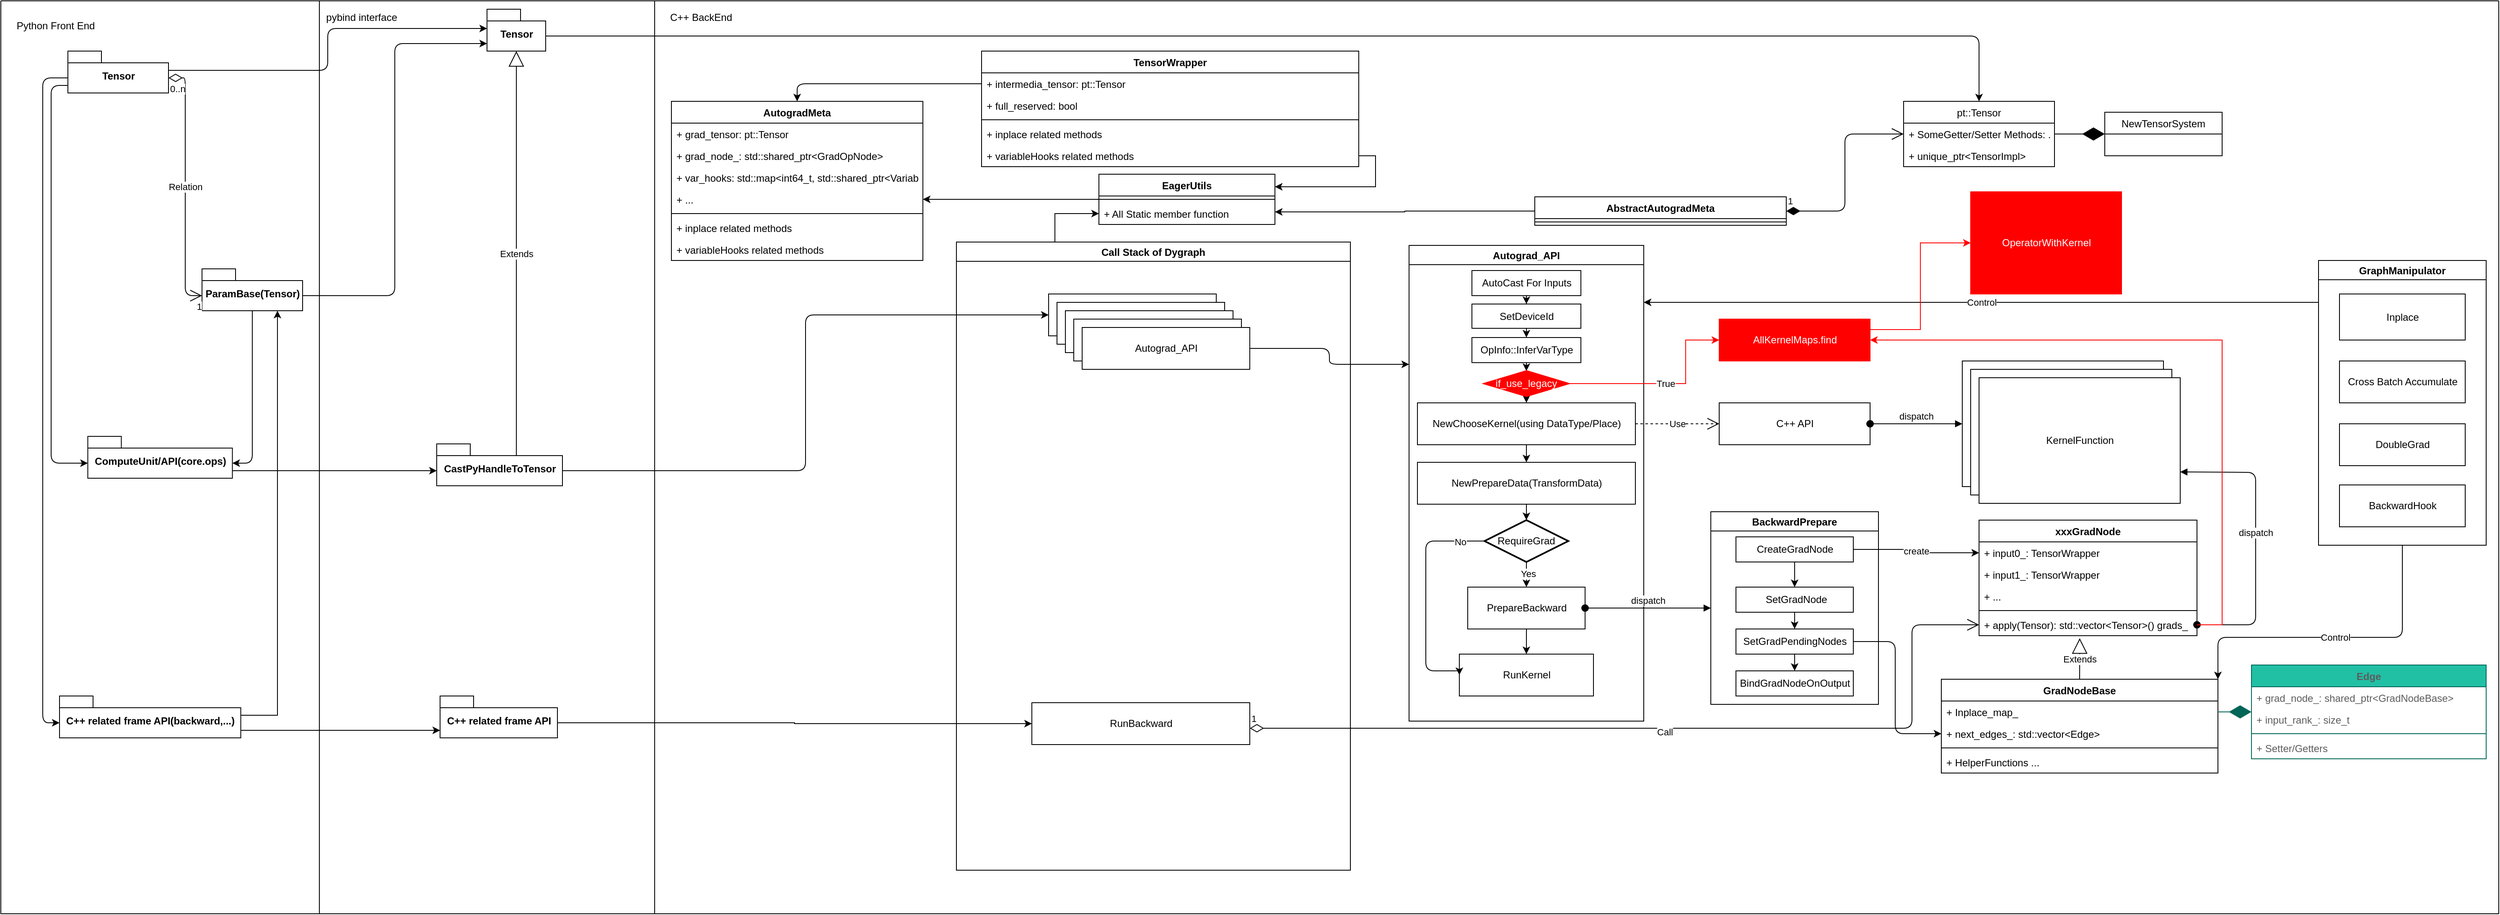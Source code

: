 <mxfile version="15.9.6" type="github">
  <diagram id="8I2YrcaKIrtsDcu3kpUh" name="Page-1">
    <mxGraphModel dx="2066" dy="769" grid="1" gridSize="10" guides="1" tooltips="1" connect="1" arrows="1" fold="1" page="1" pageScale="1" pageWidth="850" pageHeight="1100" math="0" shadow="0">
      <root>
        <mxCell id="0" />
        <mxCell id="1" parent="0" />
        <mxCell id="HaJJC9MkkrDI2fJqkNPy-1" value="" style="swimlane;startSize=0;" parent="1" vertex="1">
          <mxGeometry x="70" y="70" width="380" height="1090" as="geometry">
            <mxRectangle x="60" y="70" width="50" height="40" as="alternateBounds" />
          </mxGeometry>
        </mxCell>
        <mxCell id="HaJJC9MkkrDI2fJqkNPy-2" value="Python Front End" style="text;html=1;align=center;verticalAlign=middle;resizable=0;points=[];autosize=1;strokeColor=none;" parent="HaJJC9MkkrDI2fJqkNPy-1" vertex="1">
          <mxGeometry x="10" y="20" width="110" height="20" as="geometry" />
        </mxCell>
        <mxCell id="HaJJC9MkkrDI2fJqkNPy-3" style="edgeStyle=orthogonalEdgeStyle;orthogonalLoop=1;jettySize=auto;html=1;entryX=0;entryY=0;entryDx=0;entryDy=32;entryPerimeter=0;exitX=0;exitY=0;exitDx=0;exitDy=41;exitPerimeter=0;" parent="HaJJC9MkkrDI2fJqkNPy-1" source="HaJJC9MkkrDI2fJqkNPy-5" target="HaJJC9MkkrDI2fJqkNPy-12" edge="1">
          <mxGeometry relative="1" as="geometry" />
        </mxCell>
        <mxCell id="HaJJC9MkkrDI2fJqkNPy-4" style="edgeStyle=orthogonalEdgeStyle;orthogonalLoop=1;jettySize=auto;html=1;exitX=0;exitY=0;exitDx=0;exitDy=32;exitPerimeter=0;entryX=0;entryY=0;entryDx=0;entryDy=32;entryPerimeter=0;" parent="HaJJC9MkkrDI2fJqkNPy-1" source="HaJJC9MkkrDI2fJqkNPy-5" target="HaJJC9MkkrDI2fJqkNPy-13" edge="1">
          <mxGeometry relative="1" as="geometry">
            <Array as="points">
              <mxPoint x="50" y="92" />
              <mxPoint x="50" y="862" />
            </Array>
          </mxGeometry>
        </mxCell>
        <mxCell id="HaJJC9MkkrDI2fJqkNPy-5" value="Tensor" style="shape=folder;fontStyle=1;spacingTop=10;tabWidth=40;tabHeight=14;tabPosition=left;html=1;" parent="HaJJC9MkkrDI2fJqkNPy-1" vertex="1">
          <mxGeometry x="80" y="60" width="120" height="50" as="geometry" />
        </mxCell>
        <mxCell id="HaJJC9MkkrDI2fJqkNPy-6" style="edgeStyle=orthogonalEdgeStyle;orthogonalLoop=1;jettySize=auto;html=1;exitX=0.5;exitY=1;exitDx=0;exitDy=0;exitPerimeter=0;entryX=0;entryY=0;entryDx=172.5;entryDy=32;entryPerimeter=0;" parent="HaJJC9MkkrDI2fJqkNPy-1" source="HaJJC9MkkrDI2fJqkNPy-8" target="HaJJC9MkkrDI2fJqkNPy-12" edge="1">
          <mxGeometry relative="1" as="geometry" />
        </mxCell>
        <mxCell id="HaJJC9MkkrDI2fJqkNPy-8" value="ParamBase(Tensor)" style="shape=folder;fontStyle=1;spacingTop=10;tabWidth=40;tabHeight=14;tabPosition=left;html=1;" parent="HaJJC9MkkrDI2fJqkNPy-1" vertex="1">
          <mxGeometry x="240" y="320" width="120" height="50" as="geometry" />
        </mxCell>
        <mxCell id="HaJJC9MkkrDI2fJqkNPy-9" value="Relation" style="endArrow=open;html=1;endSize=12;startArrow=diamondThin;startSize=14;startFill=0;edgeStyle=orthogonalEdgeStyle;exitX=0;exitY=0;exitDx=120;exitDy=32;exitPerimeter=0;entryX=0;entryY=0;entryDx=0;entryDy=32;entryPerimeter=0;" parent="HaJJC9MkkrDI2fJqkNPy-1" source="HaJJC9MkkrDI2fJqkNPy-5" target="HaJJC9MkkrDI2fJqkNPy-8" edge="1">
          <mxGeometry relative="1" as="geometry">
            <mxPoint x="110" y="250" as="sourcePoint" />
            <mxPoint x="270" y="250" as="targetPoint" />
          </mxGeometry>
        </mxCell>
        <mxCell id="HaJJC9MkkrDI2fJqkNPy-10" value="0..n" style="edgeLabel;resizable=0;html=1;align=left;verticalAlign=top;" parent="HaJJC9MkkrDI2fJqkNPy-9" connectable="0" vertex="1">
          <mxGeometry x="-1" relative="1" as="geometry" />
        </mxCell>
        <mxCell id="HaJJC9MkkrDI2fJqkNPy-11" value="1" style="edgeLabel;resizable=0;html=1;align=right;verticalAlign=top;" parent="HaJJC9MkkrDI2fJqkNPy-9" connectable="0" vertex="1">
          <mxGeometry x="1" relative="1" as="geometry" />
        </mxCell>
        <mxCell id="HaJJC9MkkrDI2fJqkNPy-12" value="ComputeUnit/API(core.ops)" style="shape=folder;fontStyle=1;spacingTop=10;tabWidth=40;tabHeight=14;tabPosition=left;html=1;" parent="HaJJC9MkkrDI2fJqkNPy-1" vertex="1">
          <mxGeometry x="103.75" y="520" width="172.5" height="50" as="geometry" />
        </mxCell>
        <mxCell id="abXTQiPJBk6ZYe3ixpcw-18" style="edgeStyle=orthogonalEdgeStyle;rounded=0;orthogonalLoop=1;jettySize=auto;html=1;exitX=0;exitY=0;exitDx=216.25;exitDy=23;exitPerimeter=0;entryX=0.75;entryY=1;entryDx=0;entryDy=0;entryPerimeter=0;" parent="HaJJC9MkkrDI2fJqkNPy-1" source="HaJJC9MkkrDI2fJqkNPy-13" target="HaJJC9MkkrDI2fJqkNPy-8" edge="1">
          <mxGeometry relative="1" as="geometry" />
        </mxCell>
        <mxCell id="HaJJC9MkkrDI2fJqkNPy-13" value="C++ related frame API(backward,...)" style="shape=folder;fontStyle=1;spacingTop=10;tabWidth=40;tabHeight=14;tabPosition=left;html=1;" parent="HaJJC9MkkrDI2fJqkNPy-1" vertex="1">
          <mxGeometry x="70" y="830" width="216.25" height="50" as="geometry" />
        </mxCell>
        <mxCell id="HaJJC9MkkrDI2fJqkNPy-14" value="" style="swimlane;startSize=0;" parent="1" vertex="1">
          <mxGeometry x="450" y="70" width="400" height="1090" as="geometry" />
        </mxCell>
        <mxCell id="HaJJC9MkkrDI2fJqkNPy-15" value="pybind interface" style="text;html=1;align=center;verticalAlign=middle;resizable=0;points=[];autosize=1;strokeColor=none;" parent="HaJJC9MkkrDI2fJqkNPy-14" vertex="1">
          <mxGeometry y="10" width="100" height="20" as="geometry" />
        </mxCell>
        <mxCell id="HaJJC9MkkrDI2fJqkNPy-16" value="Tensor" style="shape=folder;fontStyle=1;spacingTop=10;tabWidth=40;tabHeight=14;tabPosition=left;html=1;" parent="HaJJC9MkkrDI2fJqkNPy-14" vertex="1">
          <mxGeometry x="200" y="10" width="70" height="50" as="geometry" />
        </mxCell>
        <mxCell id="HaJJC9MkkrDI2fJqkNPy-18" value="CastPyHandleToTensor" style="shape=folder;fontStyle=1;spacingTop=10;tabWidth=40;tabHeight=14;tabPosition=left;html=1;" parent="HaJJC9MkkrDI2fJqkNPy-14" vertex="1">
          <mxGeometry x="140" y="529" width="150" height="50" as="geometry" />
        </mxCell>
        <mxCell id="HaJJC9MkkrDI2fJqkNPy-21" value="C++ related frame API" style="shape=folder;fontStyle=1;spacingTop=10;tabWidth=40;tabHeight=14;tabPosition=left;html=1;" parent="HaJJC9MkkrDI2fJqkNPy-14" vertex="1">
          <mxGeometry x="144" y="830" width="140" height="50" as="geometry" />
        </mxCell>
        <mxCell id="HaJJC9MkkrDI2fJqkNPy-23" value="Extends" style="endArrow=block;endSize=16;endFill=0;html=1;exitX=0;exitY=0;exitDx=95;exitDy=14;exitPerimeter=0;entryX=0.5;entryY=1;entryDx=0;entryDy=0;entryPerimeter=0;" parent="HaJJC9MkkrDI2fJqkNPy-14" source="HaJJC9MkkrDI2fJqkNPy-18" target="HaJJC9MkkrDI2fJqkNPy-16" edge="1">
          <mxGeometry width="160" relative="1" as="geometry">
            <mxPoint x="50" y="500" as="sourcePoint" />
            <mxPoint x="210" y="500" as="targetPoint" />
          </mxGeometry>
        </mxCell>
        <mxCell id="HaJJC9MkkrDI2fJqkNPy-26" style="edgeStyle=orthogonalEdgeStyle;orthogonalLoop=1;jettySize=auto;html=1;exitX=0;exitY=0;exitDx=120;exitDy=23;exitPerimeter=0;entryX=0;entryY=0;entryDx=0;entryDy=23;entryPerimeter=0;" parent="1" source="HaJJC9MkkrDI2fJqkNPy-5" target="HaJJC9MkkrDI2fJqkNPy-16" edge="1">
          <mxGeometry relative="1" as="geometry" />
        </mxCell>
        <mxCell id="HaJJC9MkkrDI2fJqkNPy-27" style="edgeStyle=orthogonalEdgeStyle;orthogonalLoop=1;jettySize=auto;html=1;exitX=0;exitY=0;exitDx=120;exitDy=32;exitPerimeter=0;entryX=0;entryY=0;entryDx=0;entryDy=41;entryPerimeter=0;" parent="1" source="HaJJC9MkkrDI2fJqkNPy-8" target="HaJJC9MkkrDI2fJqkNPy-16" edge="1">
          <mxGeometry relative="1" as="geometry" />
        </mxCell>
        <mxCell id="HaJJC9MkkrDI2fJqkNPy-29" value="" style="swimlane;startSize=0;" parent="1" vertex="1">
          <mxGeometry x="850" y="70" width="2200" height="1090" as="geometry" />
        </mxCell>
        <mxCell id="HaJJC9MkkrDI2fJqkNPy-30" value="C++ BackEnd" style="text;html=1;align=center;verticalAlign=middle;resizable=0;points=[];autosize=1;strokeColor=none;" parent="HaJJC9MkkrDI2fJqkNPy-29" vertex="1">
          <mxGeometry x="10" y="10" width="90" height="20" as="geometry" />
        </mxCell>
        <mxCell id="HaJJC9MkkrDI2fJqkNPy-38" value="TensorWrapper" style="swimlane;fontStyle=1;align=center;verticalAlign=top;childLayout=stackLayout;horizontal=1;startSize=26;horizontalStack=0;resizeParent=1;resizeParentMax=0;resizeLast=0;collapsible=1;marginBottom=0;" parent="HaJJC9MkkrDI2fJqkNPy-29" vertex="1">
          <mxGeometry x="390" y="60" width="450" height="138" as="geometry" />
        </mxCell>
        <mxCell id="HaJJC9MkkrDI2fJqkNPy-39" value="+ intermedia_tensor: pt::Tensor" style="text;strokeColor=none;fillColor=none;align=left;verticalAlign=top;spacingLeft=4;spacingRight=4;overflow=hidden;rotatable=0;points=[[0,0.5],[1,0.5]];portConstraint=eastwest;" parent="HaJJC9MkkrDI2fJqkNPy-38" vertex="1">
          <mxGeometry y="26" width="450" height="26" as="geometry" />
        </mxCell>
        <mxCell id="HaJJC9MkkrDI2fJqkNPy-43" value="+ full_reserved: bool" style="text;strokeColor=none;fillColor=none;align=left;verticalAlign=top;spacingLeft=4;spacingRight=4;overflow=hidden;rotatable=0;points=[[0,0.5],[1,0.5]];portConstraint=eastwest;" parent="HaJJC9MkkrDI2fJqkNPy-38" vertex="1">
          <mxGeometry y="52" width="450" height="26" as="geometry" />
        </mxCell>
        <mxCell id="HaJJC9MkkrDI2fJqkNPy-44" value="" style="line;strokeWidth=1;fillColor=none;align=left;verticalAlign=middle;spacingTop=-1;spacingLeft=3;spacingRight=3;rotatable=0;labelPosition=right;points=[];portConstraint=eastwest;" parent="HaJJC9MkkrDI2fJqkNPy-38" vertex="1">
          <mxGeometry y="78" width="450" height="8" as="geometry" />
        </mxCell>
        <mxCell id="HaJJC9MkkrDI2fJqkNPy-45" value="+ inplace related methods" style="text;strokeColor=none;fillColor=none;align=left;verticalAlign=top;spacingLeft=4;spacingRight=4;overflow=hidden;rotatable=0;points=[[0,0.5],[1,0.5]];portConstraint=eastwest;" parent="HaJJC9MkkrDI2fJqkNPy-38" vertex="1">
          <mxGeometry y="86" width="450" height="26" as="geometry" />
        </mxCell>
        <mxCell id="HaJJC9MkkrDI2fJqkNPy-46" value="+ variableHooks related methods" style="text;strokeColor=none;fillColor=none;align=left;verticalAlign=top;spacingLeft=4;spacingRight=4;overflow=hidden;rotatable=0;points=[[0,0.5],[1,0.5]];portConstraint=eastwest;" parent="HaJJC9MkkrDI2fJqkNPy-38" vertex="1">
          <mxGeometry y="112" width="450" height="26" as="geometry" />
        </mxCell>
        <mxCell id="HaJJC9MkkrDI2fJqkNPy-60" value="pt::Tensor" style="swimlane;fontStyle=0;childLayout=stackLayout;horizontal=1;startSize=26;fillColor=none;horizontalStack=0;resizeParent=1;resizeParentMax=0;resizeLast=0;collapsible=1;marginBottom=0;" parent="HaJJC9MkkrDI2fJqkNPy-29" vertex="1">
          <mxGeometry x="1490" y="120" width="180" height="78" as="geometry" />
        </mxCell>
        <mxCell id="HaJJC9MkkrDI2fJqkNPy-66" value="+ SomeGetter/Setter Methods: .." style="text;strokeColor=none;fillColor=none;align=left;verticalAlign=top;spacingLeft=4;spacingRight=4;overflow=hidden;rotatable=0;points=[[0,0.5],[1,0.5]];portConstraint=eastwest;" parent="HaJJC9MkkrDI2fJqkNPy-60" vertex="1">
          <mxGeometry y="26" width="180" height="26" as="geometry" />
        </mxCell>
        <mxCell id="HaJJC9MkkrDI2fJqkNPy-400" value="+ unique_ptr&lt;TensorImpl&gt;" style="text;strokeColor=none;fillColor=none;align=left;verticalAlign=top;spacingLeft=4;spacingRight=4;overflow=hidden;rotatable=0;points=[[0,0.5],[1,0.5]];portConstraint=eastwest;" parent="HaJJC9MkkrDI2fJqkNPy-60" vertex="1">
          <mxGeometry y="52" width="180" height="26" as="geometry" />
        </mxCell>
        <mxCell id="abXTQiPJBk6ZYe3ixpcw-31" style="edgeStyle=orthogonalEdgeStyle;rounded=0;orthogonalLoop=1;jettySize=auto;html=1;exitX=0.25;exitY=0;exitDx=0;exitDy=0;entryX=0;entryY=0.5;entryDx=0;entryDy=0;" parent="HaJJC9MkkrDI2fJqkNPy-29" source="HaJJC9MkkrDI2fJqkNPy-159" target="abXTQiPJBk6ZYe3ixpcw-26" edge="1">
          <mxGeometry relative="1" as="geometry" />
        </mxCell>
        <mxCell id="HaJJC9MkkrDI2fJqkNPy-159" value="Call Stack of Dygraph" style="swimlane;" parent="HaJJC9MkkrDI2fJqkNPy-29" vertex="1">
          <mxGeometry x="360" y="288" width="470" height="750" as="geometry" />
        </mxCell>
        <mxCell id="HaJJC9MkkrDI2fJqkNPy-445" value="Api related Unique WrapperCode" style="html=1;" parent="HaJJC9MkkrDI2fJqkNPy-159" vertex="1">
          <mxGeometry x="110" y="62" width="200" height="50" as="geometry" />
        </mxCell>
        <mxCell id="HaJJC9MkkrDI2fJqkNPy-149" value="RunBackward" style="html=1;" parent="HaJJC9MkkrDI2fJqkNPy-159" vertex="1">
          <mxGeometry x="90" y="550" width="260" height="50" as="geometry" />
        </mxCell>
        <mxCell id="HaJJC9MkkrDI2fJqkNPy-506" value="1" style="endArrow=open;html=1;endSize=12;startArrow=diamondThin;startSize=14;startFill=0;edgeStyle=orthogonalEdgeStyle;align=left;verticalAlign=bottom;entryX=0;entryY=0.5;entryDx=0;entryDy=0;" parent="HaJJC9MkkrDI2fJqkNPy-159" target="HaJJC9MkkrDI2fJqkNPy-483" edge="1">
          <mxGeometry x="-1" y="3" relative="1" as="geometry">
            <mxPoint x="350" y="580.5" as="sourcePoint" />
            <mxPoint x="510" y="580.5" as="targetPoint" />
            <Array as="points">
              <mxPoint x="1140" y="581" />
              <mxPoint x="1140" y="457" />
            </Array>
          </mxGeometry>
        </mxCell>
        <mxCell id="HaJJC9MkkrDI2fJqkNPy-507" value="Call" style="edgeLabel;html=1;align=center;verticalAlign=middle;resizable=0;points=[];" parent="HaJJC9MkkrDI2fJqkNPy-506" vertex="1" connectable="0">
          <mxGeometry x="-0.005" y="-3" relative="1" as="geometry">
            <mxPoint y="1" as="offset" />
          </mxGeometry>
        </mxCell>
        <mxCell id="HaJJC9MkkrDI2fJqkNPy-383" value="AutogradMeta" style="swimlane;fontStyle=1;align=center;verticalAlign=top;childLayout=stackLayout;horizontal=1;startSize=26;horizontalStack=0;resizeParent=1;resizeParentMax=0;resizeLast=0;collapsible=1;marginBottom=0;" parent="HaJJC9MkkrDI2fJqkNPy-29" vertex="1">
          <mxGeometry x="20" y="120" width="300" height="190" as="geometry" />
        </mxCell>
        <mxCell id="HaJJC9MkkrDI2fJqkNPy-384" value="+ grad_tensor: pt::Tensor" style="text;strokeColor=none;fillColor=none;align=left;verticalAlign=top;spacingLeft=4;spacingRight=4;overflow=hidden;rotatable=0;points=[[0,0.5],[1,0.5]];portConstraint=eastwest;" parent="HaJJC9MkkrDI2fJqkNPy-383" vertex="1">
          <mxGeometry y="26" width="300" height="26" as="geometry" />
        </mxCell>
        <mxCell id="HaJJC9MkkrDI2fJqkNPy-387" value="+ grad_node_: std::shared_ptr&lt;GradOpNode&gt;" style="text;strokeColor=none;fillColor=none;align=left;verticalAlign=top;spacingLeft=4;spacingRight=4;overflow=hidden;rotatable=0;points=[[0,0.5],[1,0.5]];portConstraint=eastwest;" parent="HaJJC9MkkrDI2fJqkNPy-383" vertex="1">
          <mxGeometry y="52" width="300" height="26" as="geometry" />
        </mxCell>
        <mxCell id="HaJJC9MkkrDI2fJqkNPy-388" value="+ var_hooks: std::map&lt;int64_t, std::shared_ptr&lt;VariableWrapperHook&gt;&gt;rHook&gt;" style="text;strokeColor=none;fillColor=none;align=left;verticalAlign=top;spacingLeft=4;spacingRight=4;overflow=hidden;rotatable=0;points=[[0,0.5],[1,0.5]];portConstraint=eastwest;" parent="HaJJC9MkkrDI2fJqkNPy-383" vertex="1">
          <mxGeometry y="78" width="300" height="26" as="geometry" />
        </mxCell>
        <mxCell id="HaJJC9MkkrDI2fJqkNPy-493" value="+ ..." style="text;strokeColor=none;fillColor=none;align=left;verticalAlign=top;spacingLeft=4;spacingRight=4;overflow=hidden;rotatable=0;points=[[0,0.5],[1,0.5]];portConstraint=eastwest;" parent="HaJJC9MkkrDI2fJqkNPy-383" vertex="1">
          <mxGeometry y="104" width="300" height="26" as="geometry" />
        </mxCell>
        <mxCell id="HaJJC9MkkrDI2fJqkNPy-389" value="" style="line;strokeWidth=1;fillColor=none;align=left;verticalAlign=middle;spacingTop=-1;spacingLeft=3;spacingRight=3;rotatable=0;labelPosition=right;points=[];portConstraint=eastwest;" parent="HaJJC9MkkrDI2fJqkNPy-383" vertex="1">
          <mxGeometry y="130" width="300" height="8" as="geometry" />
        </mxCell>
        <mxCell id="HaJJC9MkkrDI2fJqkNPy-390" value="+ inplace related methods" style="text;strokeColor=none;fillColor=none;align=left;verticalAlign=top;spacingLeft=4;spacingRight=4;overflow=hidden;rotatable=0;points=[[0,0.5],[1,0.5]];portConstraint=eastwest;" parent="HaJJC9MkkrDI2fJqkNPy-383" vertex="1">
          <mxGeometry y="138" width="300" height="26" as="geometry" />
        </mxCell>
        <mxCell id="HaJJC9MkkrDI2fJqkNPy-391" value="+ variableHooks related methods" style="text;strokeColor=none;fillColor=none;align=left;verticalAlign=top;spacingLeft=4;spacingRight=4;overflow=hidden;rotatable=0;points=[[0,0.5],[1,0.5]];portConstraint=eastwest;" parent="HaJJC9MkkrDI2fJqkNPy-383" vertex="1">
          <mxGeometry y="164" width="300" height="26" as="geometry" />
        </mxCell>
        <mxCell id="HaJJC9MkkrDI2fJqkNPy-392" value="NewTensorSystem" style="swimlane;fontStyle=0;childLayout=stackLayout;horizontal=1;startSize=26;fillColor=none;horizontalStack=0;resizeParent=1;resizeParentMax=0;resizeLast=0;collapsible=1;marginBottom=0;" parent="HaJJC9MkkrDI2fJqkNPy-29" vertex="1">
          <mxGeometry x="1730" y="133" width="140" height="52" as="geometry" />
        </mxCell>
        <mxCell id="HaJJC9MkkrDI2fJqkNPy-401" value="" style="endArrow=diamondThin;endFill=1;endSize=24;html=1;exitX=1;exitY=0.5;exitDx=0;exitDy=0;entryX=0;entryY=0.5;entryDx=0;entryDy=0;" parent="HaJJC9MkkrDI2fJqkNPy-29" source="HaJJC9MkkrDI2fJqkNPy-66" target="HaJJC9MkkrDI2fJqkNPy-392" edge="1">
          <mxGeometry width="160" relative="1" as="geometry">
            <mxPoint x="1430" y="460" as="sourcePoint" />
            <mxPoint x="1730" y="185" as="targetPoint" />
          </mxGeometry>
        </mxCell>
        <mxCell id="HaJJC9MkkrDI2fJqkNPy-407" value="Autograd_API" style="swimlane;fontStyle=1" parent="HaJJC9MkkrDI2fJqkNPy-29" vertex="1">
          <mxGeometry x="900" y="292" width="280" height="568" as="geometry" />
        </mxCell>
        <mxCell id="HaJJC9MkkrDI2fJqkNPy-466" style="edgeStyle=orthogonalEdgeStyle;orthogonalLoop=1;jettySize=auto;html=1;exitX=0.5;exitY=1;exitDx=0;exitDy=0;" parent="HaJJC9MkkrDI2fJqkNPy-407" source="HaJJC9MkkrDI2fJqkNPy-409" target="HaJJC9MkkrDI2fJqkNPy-410" edge="1">
          <mxGeometry relative="1" as="geometry" />
        </mxCell>
        <mxCell id="HaJJC9MkkrDI2fJqkNPy-409" value="AutoCast For Inputs" style="html=1;" parent="HaJJC9MkkrDI2fJqkNPy-407" vertex="1">
          <mxGeometry x="75" y="30" width="130" height="30" as="geometry" />
        </mxCell>
        <mxCell id="HaJJC9MkkrDI2fJqkNPy-467" style="edgeStyle=orthogonalEdgeStyle;orthogonalLoop=1;jettySize=auto;html=1;exitX=0.5;exitY=1;exitDx=0;exitDy=0;entryX=0.5;entryY=0;entryDx=0;entryDy=0;" parent="HaJJC9MkkrDI2fJqkNPy-407" source="HaJJC9MkkrDI2fJqkNPy-410" target="HaJJC9MkkrDI2fJqkNPy-411" edge="1">
          <mxGeometry relative="1" as="geometry" />
        </mxCell>
        <mxCell id="HaJJC9MkkrDI2fJqkNPy-410" value="SetDeviceId" style="html=1;" parent="HaJJC9MkkrDI2fJqkNPy-407" vertex="1">
          <mxGeometry x="75" y="70" width="130" height="29" as="geometry" />
        </mxCell>
        <mxCell id="tHj90UuzDuDAv3_-8wFc-10" style="edgeStyle=orthogonalEdgeStyle;rounded=0;orthogonalLoop=1;jettySize=auto;html=1;exitX=0.5;exitY=1;exitDx=0;exitDy=0;entryX=0.5;entryY=0;entryDx=0;entryDy=0;entryPerimeter=0;" parent="HaJJC9MkkrDI2fJqkNPy-407" source="HaJJC9MkkrDI2fJqkNPy-411" target="tHj90UuzDuDAv3_-8wFc-9" edge="1">
          <mxGeometry relative="1" as="geometry" />
        </mxCell>
        <mxCell id="HaJJC9MkkrDI2fJqkNPy-411" value="OpInfo::InferVarType" style="html=1;" parent="HaJJC9MkkrDI2fJqkNPy-407" vertex="1">
          <mxGeometry x="75" y="110" width="130" height="30" as="geometry" />
        </mxCell>
        <mxCell id="HaJJC9MkkrDI2fJqkNPy-465" style="edgeStyle=orthogonalEdgeStyle;orthogonalLoop=1;jettySize=auto;html=1;exitX=0.5;exitY=1;exitDx=0;exitDy=0;" parent="HaJJC9MkkrDI2fJqkNPy-407" source="HaJJC9MkkrDI2fJqkNPy-412" target="HaJJC9MkkrDI2fJqkNPy-423" edge="1">
          <mxGeometry relative="1" as="geometry" />
        </mxCell>
        <mxCell id="HaJJC9MkkrDI2fJqkNPy-412" value="NewChooseKernel(using DataType/Place)" style="html=1;" parent="HaJJC9MkkrDI2fJqkNPy-407" vertex="1">
          <mxGeometry x="10" y="188" width="260" height="50" as="geometry" />
        </mxCell>
        <mxCell id="HaJJC9MkkrDI2fJqkNPy-462" style="edgeStyle=orthogonalEdgeStyle;orthogonalLoop=1;jettySize=auto;html=1;exitX=0.5;exitY=1;exitDx=0;exitDy=0;entryX=0.5;entryY=0;entryDx=0;entryDy=0;entryPerimeter=0;" parent="HaJJC9MkkrDI2fJqkNPy-407" source="HaJJC9MkkrDI2fJqkNPy-423" target="HaJJC9MkkrDI2fJqkNPy-459" edge="1">
          <mxGeometry relative="1" as="geometry" />
        </mxCell>
        <mxCell id="HaJJC9MkkrDI2fJqkNPy-423" value="NewPrepareData(TransformData)" style="html=1;" parent="HaJJC9MkkrDI2fJqkNPy-407" vertex="1">
          <mxGeometry x="10" y="259" width="260" height="50" as="geometry" />
        </mxCell>
        <mxCell id="HaJJC9MkkrDI2fJqkNPy-424" value="RunKernel" style="html=1;" parent="HaJJC9MkkrDI2fJqkNPy-407" vertex="1">
          <mxGeometry x="60" y="488" width="160" height="50" as="geometry" />
        </mxCell>
        <mxCell id="HaJJC9MkkrDI2fJqkNPy-464" style="edgeStyle=orthogonalEdgeStyle;orthogonalLoop=1;jettySize=auto;html=1;exitX=0.5;exitY=1;exitDx=0;exitDy=0;entryX=0.5;entryY=0;entryDx=0;entryDy=0;" parent="HaJJC9MkkrDI2fJqkNPy-407" source="HaJJC9MkkrDI2fJqkNPy-426" target="HaJJC9MkkrDI2fJqkNPy-424" edge="1">
          <mxGeometry relative="1" as="geometry" />
        </mxCell>
        <mxCell id="HaJJC9MkkrDI2fJqkNPy-426" value="PrepareBackward" style="html=1;" parent="HaJJC9MkkrDI2fJqkNPy-407" vertex="1">
          <mxGeometry x="70" y="408" width="140" height="50" as="geometry" />
        </mxCell>
        <mxCell id="HaJJC9MkkrDI2fJqkNPy-460" style="edgeStyle=orthogonalEdgeStyle;orthogonalLoop=1;jettySize=auto;html=1;exitX=0.5;exitY=1;exitDx=0;exitDy=0;exitPerimeter=0;entryX=0.5;entryY=0;entryDx=0;entryDy=0;" parent="HaJJC9MkkrDI2fJqkNPy-407" source="HaJJC9MkkrDI2fJqkNPy-459" target="HaJJC9MkkrDI2fJqkNPy-426" edge="1">
          <mxGeometry relative="1" as="geometry" />
        </mxCell>
        <mxCell id="HaJJC9MkkrDI2fJqkNPy-505" value="Yes" style="edgeLabel;html=1;align=center;verticalAlign=middle;resizable=0;points=[];" parent="HaJJC9MkkrDI2fJqkNPy-460" vertex="1" connectable="0">
          <mxGeometry x="-0.1" y="2" relative="1" as="geometry">
            <mxPoint as="offset" />
          </mxGeometry>
        </mxCell>
        <mxCell id="HaJJC9MkkrDI2fJqkNPy-463" style="edgeStyle=orthogonalEdgeStyle;orthogonalLoop=1;jettySize=auto;html=1;exitX=0;exitY=0.5;exitDx=0;exitDy=0;exitPerimeter=0;entryX=0;entryY=0.5;entryDx=0;entryDy=0;" parent="HaJJC9MkkrDI2fJqkNPy-407" source="HaJJC9MkkrDI2fJqkNPy-459" target="HaJJC9MkkrDI2fJqkNPy-424" edge="1">
          <mxGeometry relative="1" as="geometry">
            <Array as="points">
              <mxPoint x="20" y="353" />
              <mxPoint x="20" y="508" />
              <mxPoint x="60" y="508" />
            </Array>
          </mxGeometry>
        </mxCell>
        <mxCell id="HaJJC9MkkrDI2fJqkNPy-504" value="No" style="edgeLabel;html=1;align=center;verticalAlign=middle;resizable=0;points=[];" parent="HaJJC9MkkrDI2fJqkNPy-463" vertex="1" connectable="0">
          <mxGeometry x="-0.784" y="1" relative="1" as="geometry">
            <mxPoint as="offset" />
          </mxGeometry>
        </mxCell>
        <mxCell id="HaJJC9MkkrDI2fJqkNPy-459" value="RequireGrad" style="strokeWidth=2;html=1;shape=mxgraph.flowchart.decision;whiteSpace=wrap;" parent="HaJJC9MkkrDI2fJqkNPy-407" vertex="1">
          <mxGeometry x="90" y="328" width="100" height="50" as="geometry" />
        </mxCell>
        <mxCell id="tHj90UuzDuDAv3_-8wFc-11" style="edgeStyle=orthogonalEdgeStyle;rounded=0;orthogonalLoop=1;jettySize=auto;html=1;exitX=0.5;exitY=1;exitDx=0;exitDy=0;exitPerimeter=0;entryX=0.5;entryY=0;entryDx=0;entryDy=0;" parent="HaJJC9MkkrDI2fJqkNPy-407" source="tHj90UuzDuDAv3_-8wFc-9" target="HaJJC9MkkrDI2fJqkNPy-412" edge="1">
          <mxGeometry relative="1" as="geometry" />
        </mxCell>
        <mxCell id="tHj90UuzDuDAv3_-8wFc-9" value="if_use_legacy" style="strokeWidth=2;html=1;shape=mxgraph.flowchart.decision;whiteSpace=wrap;strokeColor=#FF0000;fillColor=#FF0000;fontColor=#FFFFFF;" parent="HaJJC9MkkrDI2fJqkNPy-407" vertex="1">
          <mxGeometry x="90" y="150" width="100" height="30" as="geometry" />
        </mxCell>
        <mxCell id="HaJJC9MkkrDI2fJqkNPy-418" value="C++ API" style="html=1;" parent="HaJJC9MkkrDI2fJqkNPy-29" vertex="1">
          <mxGeometry x="1270" y="480" width="180" height="50" as="geometry" />
        </mxCell>
        <mxCell id="HaJJC9MkkrDI2fJqkNPy-420" value="dispatch" style="html=1;verticalAlign=bottom;startArrow=oval;startFill=1;endArrow=block;startSize=8;exitX=1;exitY=0.5;exitDx=0;exitDy=0;entryX=0;entryY=0.5;entryDx=0;entryDy=0;" parent="HaJJC9MkkrDI2fJqkNPy-29" source="HaJJC9MkkrDI2fJqkNPy-418" target="HaJJC9MkkrDI2fJqkNPy-419" edge="1">
          <mxGeometry width="60" relative="1" as="geometry">
            <mxPoint x="1430" y="600" as="sourcePoint" />
            <mxPoint x="1490" y="600" as="targetPoint" />
          </mxGeometry>
        </mxCell>
        <mxCell id="HaJJC9MkkrDI2fJqkNPy-451" value="BackwardPrepare" style="swimlane;" parent="HaJJC9MkkrDI2fJqkNPy-29" vertex="1">
          <mxGeometry x="1260" y="610" width="200" height="230" as="geometry" />
        </mxCell>
        <mxCell id="HaJJC9MkkrDI2fJqkNPy-472" style="edgeStyle=orthogonalEdgeStyle;orthogonalLoop=1;jettySize=auto;html=1;exitX=0.5;exitY=1;exitDx=0;exitDy=0;entryX=0.5;entryY=0;entryDx=0;entryDy=0;" parent="HaJJC9MkkrDI2fJqkNPy-451" source="HaJJC9MkkrDI2fJqkNPy-452" target="HaJJC9MkkrDI2fJqkNPy-457" edge="1">
          <mxGeometry relative="1" as="geometry" />
        </mxCell>
        <mxCell id="HaJJC9MkkrDI2fJqkNPy-452" value="CreateGradNode" style="html=1;" parent="HaJJC9MkkrDI2fJqkNPy-451" vertex="1">
          <mxGeometry x="30" y="30" width="140" height="30" as="geometry" />
        </mxCell>
        <mxCell id="HaJJC9MkkrDI2fJqkNPy-474" style="edgeStyle=orthogonalEdgeStyle;orthogonalLoop=1;jettySize=auto;html=1;exitX=0.5;exitY=1;exitDx=0;exitDy=0;entryX=0.5;entryY=0;entryDx=0;entryDy=0;" parent="HaJJC9MkkrDI2fJqkNPy-451" source="HaJJC9MkkrDI2fJqkNPy-453" edge="1">
          <mxGeometry relative="1" as="geometry">
            <mxPoint x="100" y="150" as="targetPoint" />
          </mxGeometry>
        </mxCell>
        <mxCell id="abXTQiPJBk6ZYe3ixpcw-17" style="edgeStyle=orthogonalEdgeStyle;rounded=0;orthogonalLoop=1;jettySize=auto;html=1;exitX=0.5;exitY=1;exitDx=0;exitDy=0;entryX=0.5;entryY=0;entryDx=0;entryDy=0;" parent="HaJJC9MkkrDI2fJqkNPy-451" source="HaJJC9MkkrDI2fJqkNPy-453" target="HaJJC9MkkrDI2fJqkNPy-458" edge="1">
          <mxGeometry relative="1" as="geometry" />
        </mxCell>
        <mxCell id="HaJJC9MkkrDI2fJqkNPy-453" value="SetGradPendingNodes" style="html=1;" parent="HaJJC9MkkrDI2fJqkNPy-451" vertex="1">
          <mxGeometry x="30" y="140" width="140" height="30" as="geometry" />
        </mxCell>
        <mxCell id="HaJJC9MkkrDI2fJqkNPy-473" style="edgeStyle=orthogonalEdgeStyle;orthogonalLoop=1;jettySize=auto;html=1;exitX=0.5;exitY=1;exitDx=0;exitDy=0;entryX=0.5;entryY=0;entryDx=0;entryDy=0;" parent="HaJJC9MkkrDI2fJqkNPy-451" source="HaJJC9MkkrDI2fJqkNPy-457" target="HaJJC9MkkrDI2fJqkNPy-453" edge="1">
          <mxGeometry relative="1" as="geometry" />
        </mxCell>
        <mxCell id="HaJJC9MkkrDI2fJqkNPy-457" value="&amp;nbsp;SetGradNode" style="html=1;" parent="HaJJC9MkkrDI2fJqkNPy-451" vertex="1">
          <mxGeometry x="30" y="90" width="140" height="30" as="geometry" />
        </mxCell>
        <mxCell id="HaJJC9MkkrDI2fJqkNPy-458" value="BindGradNodeOnOutput" style="html=1;" parent="HaJJC9MkkrDI2fJqkNPy-451" vertex="1">
          <mxGeometry x="30" y="190" width="140" height="30" as="geometry" />
        </mxCell>
        <mxCell id="HaJJC9MkkrDI2fJqkNPy-470" value="dispatch" style="html=1;verticalAlign=bottom;startArrow=oval;startFill=1;endArrow=block;startSize=8;exitX=1;exitY=0.5;exitDx=0;exitDy=0;entryX=0;entryY=0.5;entryDx=0;entryDy=0;" parent="HaJJC9MkkrDI2fJqkNPy-29" source="HaJJC9MkkrDI2fJqkNPy-426" target="HaJJC9MkkrDI2fJqkNPy-451" edge="1">
          <mxGeometry width="60" relative="1" as="geometry">
            <mxPoint x="1200" y="680" as="sourcePoint" />
            <mxPoint x="1260" y="680" as="targetPoint" />
            <Array as="points" />
          </mxGeometry>
        </mxCell>
        <mxCell id="HaJJC9MkkrDI2fJqkNPy-471" value="Use" style="endArrow=open;endSize=12;dashed=1;html=1;exitX=1;exitY=0.5;exitDx=0;exitDy=0;entryX=0;entryY=0.5;entryDx=0;entryDy=0;" parent="HaJJC9MkkrDI2fJqkNPy-29" source="HaJJC9MkkrDI2fJqkNPy-412" target="HaJJC9MkkrDI2fJqkNPy-418" edge="1">
          <mxGeometry width="160" relative="1" as="geometry">
            <mxPoint x="1230" y="360" as="sourcePoint" />
            <mxPoint x="1390" y="360" as="targetPoint" />
          </mxGeometry>
        </mxCell>
        <mxCell id="HaJJC9MkkrDI2fJqkNPy-419" value="KernelFunction" style="html=1;" parent="HaJJC9MkkrDI2fJqkNPy-29" vertex="1">
          <mxGeometry x="1560" y="430" width="240" height="150" as="geometry" />
        </mxCell>
        <mxCell id="HaJJC9MkkrDI2fJqkNPy-421" value="KernelFunction" style="html=1;" parent="HaJJC9MkkrDI2fJqkNPy-29" vertex="1">
          <mxGeometry x="1570" y="440" width="240" height="150" as="geometry" />
        </mxCell>
        <mxCell id="HaJJC9MkkrDI2fJqkNPy-422" value="KernelFunction" style="html=1;" parent="HaJJC9MkkrDI2fJqkNPy-29" vertex="1">
          <mxGeometry x="1580" y="450" width="240" height="150" as="geometry" />
        </mxCell>
        <mxCell id="HaJJC9MkkrDI2fJqkNPy-480" value="xxxGradNode" style="swimlane;fontStyle=1;align=center;verticalAlign=top;childLayout=stackLayout;horizontal=1;startSize=26;horizontalStack=0;resizeParent=1;resizeParentMax=0;resizeLast=0;collapsible=1;marginBottom=0;" parent="HaJJC9MkkrDI2fJqkNPy-29" vertex="1">
          <mxGeometry x="1580" y="620" width="260" height="138" as="geometry" />
        </mxCell>
        <mxCell id="HaJJC9MkkrDI2fJqkNPy-481" value="+ input0_: TensorWrapper" style="text;strokeColor=none;fillColor=none;align=left;verticalAlign=top;spacingLeft=4;spacingRight=4;overflow=hidden;rotatable=0;points=[[0,0.5],[1,0.5]];portConstraint=eastwest;" parent="HaJJC9MkkrDI2fJqkNPy-480" vertex="1">
          <mxGeometry y="26" width="260" height="26" as="geometry" />
        </mxCell>
        <mxCell id="HaJJC9MkkrDI2fJqkNPy-484" value="+ input1_: TensorWrapper" style="text;strokeColor=none;fillColor=none;align=left;verticalAlign=top;spacingLeft=4;spacingRight=4;overflow=hidden;rotatable=0;points=[[0,0.5],[1,0.5]];portConstraint=eastwest;" parent="HaJJC9MkkrDI2fJqkNPy-480" vertex="1">
          <mxGeometry y="52" width="260" height="26" as="geometry" />
        </mxCell>
        <mxCell id="HaJJC9MkkrDI2fJqkNPy-492" value="+ ..." style="text;strokeColor=none;fillColor=none;align=left;verticalAlign=top;spacingLeft=4;spacingRight=4;overflow=hidden;rotatable=0;points=[[0,0.5],[1,0.5]];portConstraint=eastwest;" parent="HaJJC9MkkrDI2fJqkNPy-480" vertex="1">
          <mxGeometry y="78" width="260" height="26" as="geometry" />
        </mxCell>
        <mxCell id="HaJJC9MkkrDI2fJqkNPy-482" value="" style="line;strokeWidth=1;fillColor=none;align=left;verticalAlign=middle;spacingTop=-1;spacingLeft=3;spacingRight=3;rotatable=0;labelPosition=right;points=[];portConstraint=eastwest;" parent="HaJJC9MkkrDI2fJqkNPy-480" vertex="1">
          <mxGeometry y="104" width="260" height="8" as="geometry" />
        </mxCell>
        <mxCell id="HaJJC9MkkrDI2fJqkNPy-483" value="+ apply(Tensor): std::vector&lt;Tensor&gt;() grads_" style="text;strokeColor=none;fillColor=none;align=left;verticalAlign=top;spacingLeft=4;spacingRight=4;overflow=hidden;rotatable=0;points=[[0,0.5],[1,0.5]];portConstraint=eastwest;" parent="HaJJC9MkkrDI2fJqkNPy-480" vertex="1">
          <mxGeometry y="112" width="260" height="26" as="geometry" />
        </mxCell>
        <mxCell id="HaJJC9MkkrDI2fJqkNPy-485" value="GradNodeBase" style="swimlane;fontStyle=1;align=center;verticalAlign=top;childLayout=stackLayout;horizontal=1;startSize=26;horizontalStack=0;resizeParent=1;resizeParentMax=0;resizeLast=0;collapsible=1;marginBottom=0;" parent="HaJJC9MkkrDI2fJqkNPy-29" vertex="1">
          <mxGeometry x="1535" y="810" width="330" height="112" as="geometry" />
        </mxCell>
        <mxCell id="HaJJC9MkkrDI2fJqkNPy-486" value="+ Inplace_map_" style="text;strokeColor=none;fillColor=none;align=left;verticalAlign=top;spacingLeft=4;spacingRight=4;overflow=hidden;rotatable=0;points=[[0,0.5],[1,0.5]];portConstraint=eastwest;" parent="HaJJC9MkkrDI2fJqkNPy-485" vertex="1">
          <mxGeometry y="26" width="330" height="26" as="geometry" />
        </mxCell>
        <mxCell id="HaJJC9MkkrDI2fJqkNPy-487" value="+ next_edges_: std::vector&lt;Edge&gt;" style="text;strokeColor=none;fillColor=none;align=left;verticalAlign=top;spacingLeft=4;spacingRight=4;overflow=hidden;rotatable=0;points=[[0,0.5],[1,0.5]];portConstraint=eastwest;" parent="HaJJC9MkkrDI2fJqkNPy-485" vertex="1">
          <mxGeometry y="52" width="330" height="26" as="geometry" />
        </mxCell>
        <mxCell id="HaJJC9MkkrDI2fJqkNPy-488" value="" style="line;strokeWidth=1;fillColor=none;align=left;verticalAlign=middle;spacingTop=-1;spacingLeft=3;spacingRight=3;rotatable=0;labelPosition=right;points=[];portConstraint=eastwest;" parent="HaJJC9MkkrDI2fJqkNPy-485" vertex="1">
          <mxGeometry y="78" width="330" height="8" as="geometry" />
        </mxCell>
        <mxCell id="HaJJC9MkkrDI2fJqkNPy-489" value="+ HelperFunctions ..." style="text;strokeColor=none;fillColor=none;align=left;verticalAlign=top;spacingLeft=4;spacingRight=4;overflow=hidden;rotatable=0;points=[[0,0.5],[1,0.5]];portConstraint=eastwest;" parent="HaJJC9MkkrDI2fJqkNPy-485" vertex="1">
          <mxGeometry y="86" width="330" height="26" as="geometry" />
        </mxCell>
        <mxCell id="HaJJC9MkkrDI2fJqkNPy-491" value="dispatch" style="html=1;verticalAlign=bottom;startArrow=oval;startFill=1;endArrow=block;startSize=8;exitX=1;exitY=0.5;exitDx=0;exitDy=0;entryX=1;entryY=0.75;entryDx=0;entryDy=0;" parent="HaJJC9MkkrDI2fJqkNPy-29" source="HaJJC9MkkrDI2fJqkNPy-483" target="HaJJC9MkkrDI2fJqkNPy-422" edge="1">
          <mxGeometry width="60" relative="1" as="geometry">
            <mxPoint x="1810" y="710" as="sourcePoint" />
            <mxPoint x="1870" y="710" as="targetPoint" />
            <Array as="points">
              <mxPoint x="1910" y="745" />
              <mxPoint x="1910" y="563" />
            </Array>
          </mxGeometry>
        </mxCell>
        <mxCell id="HaJJC9MkkrDI2fJqkNPy-497" value="create" style="edgeStyle=orthogonalEdgeStyle;orthogonalLoop=1;jettySize=auto;html=1;exitX=1;exitY=0.5;exitDx=0;exitDy=0;entryX=0;entryY=0.5;entryDx=0;entryDy=0;" parent="HaJJC9MkkrDI2fJqkNPy-29" source="HaJJC9MkkrDI2fJqkNPy-452" target="HaJJC9MkkrDI2fJqkNPy-481" edge="1">
          <mxGeometry relative="1" as="geometry" />
        </mxCell>
        <mxCell id="HaJJC9MkkrDI2fJqkNPy-502" value="Extends" style="endArrow=block;endSize=16;endFill=0;html=1;exitX=0.5;exitY=0;exitDx=0;exitDy=0;entryX=0.462;entryY=1.115;entryDx=0;entryDy=0;entryPerimeter=0;" parent="HaJJC9MkkrDI2fJqkNPy-29" source="HaJJC9MkkrDI2fJqkNPy-485" target="HaJJC9MkkrDI2fJqkNPy-483" edge="1">
          <mxGeometry width="160" relative="1" as="geometry">
            <mxPoint x="1720" y="770" as="sourcePoint" />
            <mxPoint x="1880" y="770" as="targetPoint" />
          </mxGeometry>
        </mxCell>
        <mxCell id="HaJJC9MkkrDI2fJqkNPy-503" style="edgeStyle=orthogonalEdgeStyle;orthogonalLoop=1;jettySize=auto;html=1;exitX=1;exitY=0.5;exitDx=0;exitDy=0;entryX=0;entryY=0.5;entryDx=0;entryDy=0;" parent="HaJJC9MkkrDI2fJqkNPy-29" source="HaJJC9MkkrDI2fJqkNPy-453" target="HaJJC9MkkrDI2fJqkNPy-487" edge="1">
          <mxGeometry relative="1" as="geometry">
            <mxPoint x="1480" y="730" as="targetPoint" />
            <Array as="points">
              <mxPoint x="1480" y="765" />
              <mxPoint x="1480" y="875" />
            </Array>
          </mxGeometry>
        </mxCell>
        <mxCell id="HaJJC9MkkrDI2fJqkNPy-508" value="Inplace" style="html=1;" parent="HaJJC9MkkrDI2fJqkNPy-29" vertex="1">
          <mxGeometry x="2010" y="350" width="150" height="55" as="geometry" />
        </mxCell>
        <mxCell id="HaJJC9MkkrDI2fJqkNPy-509" value="Cross Batch Accumulate" style="html=1;" parent="HaJJC9MkkrDI2fJqkNPy-29" vertex="1">
          <mxGeometry x="2010" y="430" width="150" height="50" as="geometry" />
        </mxCell>
        <mxCell id="HaJJC9MkkrDI2fJqkNPy-510" value="DoubleGrad" style="html=1;" parent="HaJJC9MkkrDI2fJqkNPy-29" vertex="1">
          <mxGeometry x="2010" y="505" width="150" height="50" as="geometry" />
        </mxCell>
        <mxCell id="HaJJC9MkkrDI2fJqkNPy-511" value="BackwardHook" style="html=1;" parent="HaJJC9MkkrDI2fJqkNPy-29" vertex="1">
          <mxGeometry x="2010" y="578" width="150" height="50" as="geometry" />
        </mxCell>
        <mxCell id="HaJJC9MkkrDI2fJqkNPy-514" value="Control" style="edgeStyle=orthogonalEdgeStyle;orthogonalLoop=1;jettySize=auto;html=1;" parent="HaJJC9MkkrDI2fJqkNPy-29" edge="1">
          <mxGeometry relative="1" as="geometry">
            <Array as="points">
              <mxPoint x="1210" y="360" />
              <mxPoint x="1210" y="360" />
            </Array>
            <mxPoint x="1985" y="360" as="sourcePoint" />
            <mxPoint x="1180" y="360" as="targetPoint" />
          </mxGeometry>
        </mxCell>
        <mxCell id="HaJJC9MkkrDI2fJqkNPy-515" value="Control" style="edgeStyle=orthogonalEdgeStyle;orthogonalLoop=1;jettySize=auto;html=1;exitX=0.5;exitY=1;exitDx=0;exitDy=0;entryX=1;entryY=0;entryDx=0;entryDy=0;" parent="HaJJC9MkkrDI2fJqkNPy-29" source="HaJJC9MkkrDI2fJqkNPy-512" target="HaJJC9MkkrDI2fJqkNPy-485" edge="1">
          <mxGeometry relative="1" as="geometry">
            <Array as="points">
              <mxPoint x="2085" y="760" />
              <mxPoint x="1865" y="760" />
            </Array>
          </mxGeometry>
        </mxCell>
        <mxCell id="HaJJC9MkkrDI2fJqkNPy-512" value="GraphManipulator" style="swimlane;" parent="HaJJC9MkkrDI2fJqkNPy-29" vertex="1">
          <mxGeometry x="1985" y="310" width="200" height="340" as="geometry" />
        </mxCell>
        <mxCell id="wPeZKUdh03e-PlZfuQYW-7" value="Edge" style="swimlane;fontStyle=1;align=center;verticalAlign=top;childLayout=stackLayout;horizontal=1;startSize=26;horizontalStack=0;resizeParent=1;resizeParentMax=0;resizeLast=0;collapsible=1;marginBottom=0;fillColor=#21C0A5;strokeColor=#006658;fontColor=#5C5C5C;" parent="HaJJC9MkkrDI2fJqkNPy-29" vertex="1">
          <mxGeometry x="1905" y="793" width="280" height="112" as="geometry" />
        </mxCell>
        <mxCell id="wPeZKUdh03e-PlZfuQYW-8" value="+ grad_node_: shared_ptr&lt;GradNodeBase&gt;" style="text;strokeColor=none;fillColor=none;align=left;verticalAlign=top;spacingLeft=4;spacingRight=4;overflow=hidden;rotatable=0;points=[[0,0.5],[1,0.5]];portConstraint=eastwest;fontColor=#5C5C5C;" parent="wPeZKUdh03e-PlZfuQYW-7" vertex="1">
          <mxGeometry y="26" width="280" height="26" as="geometry" />
        </mxCell>
        <mxCell id="wPeZKUdh03e-PlZfuQYW-9" value="+ input_rank_: size_t " style="text;strokeColor=none;fillColor=none;align=left;verticalAlign=top;spacingLeft=4;spacingRight=4;overflow=hidden;rotatable=0;points=[[0,0.5],[1,0.5]];portConstraint=eastwest;fontColor=#5C5C5C;" parent="wPeZKUdh03e-PlZfuQYW-7" vertex="1">
          <mxGeometry y="52" width="280" height="26" as="geometry" />
        </mxCell>
        <mxCell id="wPeZKUdh03e-PlZfuQYW-10" value="" style="line;strokeWidth=1;fillColor=none;align=left;verticalAlign=middle;spacingTop=-1;spacingLeft=3;spacingRight=3;rotatable=0;labelPosition=right;points=[];portConstraint=eastwest;strokeColor=#006658;fontColor=#5C5C5C;" parent="wPeZKUdh03e-PlZfuQYW-7" vertex="1">
          <mxGeometry y="78" width="280" height="8" as="geometry" />
        </mxCell>
        <mxCell id="wPeZKUdh03e-PlZfuQYW-11" value="+ Setter/Getters" style="text;strokeColor=none;fillColor=none;align=left;verticalAlign=top;spacingLeft=4;spacingRight=4;overflow=hidden;rotatable=0;points=[[0,0.5],[1,0.5]];portConstraint=eastwest;fontColor=#5C5C5C;" parent="wPeZKUdh03e-PlZfuQYW-7" vertex="1">
          <mxGeometry y="86" width="280" height="26" as="geometry" />
        </mxCell>
        <mxCell id="wPeZKUdh03e-PlZfuQYW-12" value="" style="endArrow=diamondThin;endFill=1;endSize=24;html=1;fontColor=#5C5C5C;strokeColor=#006658;fillColor=#21C0A5;entryX=0;entryY=0.5;entryDx=0;entryDy=0;exitX=1;exitY=0.5;exitDx=0;exitDy=0;" parent="HaJJC9MkkrDI2fJqkNPy-29" source="HaJJC9MkkrDI2fJqkNPy-486" target="wPeZKUdh03e-PlZfuQYW-7" edge="1">
          <mxGeometry width="160" relative="1" as="geometry">
            <mxPoint x="1860" y="880" as="sourcePoint" />
            <mxPoint x="1930" y="782" as="targetPoint" />
          </mxGeometry>
        </mxCell>
        <mxCell id="abXTQiPJBk6ZYe3ixpcw-28" style="edgeStyle=orthogonalEdgeStyle;rounded=0;orthogonalLoop=1;jettySize=auto;html=1;exitX=0;exitY=0.5;exitDx=0;exitDy=0;entryX=1;entryY=0.75;entryDx=0;entryDy=0;" parent="HaJJC9MkkrDI2fJqkNPy-29" source="abXTQiPJBk6ZYe3ixpcw-2" target="abXTQiPJBk6ZYe3ixpcw-22" edge="1">
          <mxGeometry relative="1" as="geometry" />
        </mxCell>
        <mxCell id="abXTQiPJBk6ZYe3ixpcw-2" value="AbstractAutogradMeta" style="swimlane;fontStyle=1;align=center;verticalAlign=top;childLayout=stackLayout;horizontal=1;startSize=26;horizontalStack=0;resizeParent=1;resizeParentMax=0;resizeLast=0;collapsible=1;marginBottom=0;" parent="HaJJC9MkkrDI2fJqkNPy-29" vertex="1">
          <mxGeometry x="1050" y="234" width="300" height="34" as="geometry" />
        </mxCell>
        <mxCell id="abXTQiPJBk6ZYe3ixpcw-7" value="" style="line;strokeWidth=1;fillColor=none;align=left;verticalAlign=middle;spacingTop=-1;spacingLeft=3;spacingRight=3;rotatable=0;labelPosition=right;points=[];portConstraint=eastwest;" parent="abXTQiPJBk6ZYe3ixpcw-2" vertex="1">
          <mxGeometry y="26" width="300" height="8" as="geometry" />
        </mxCell>
        <mxCell id="abXTQiPJBk6ZYe3ixpcw-13" value="1" style="endArrow=open;html=1;endSize=12;startArrow=diamondThin;startSize=14;startFill=1;edgeStyle=orthogonalEdgeStyle;align=left;verticalAlign=bottom;exitX=1;exitY=0.5;exitDx=0;exitDy=0;entryX=0;entryY=0.5;entryDx=0;entryDy=0;" parent="HaJJC9MkkrDI2fJqkNPy-29" source="abXTQiPJBk6ZYe3ixpcw-2" target="HaJJC9MkkrDI2fJqkNPy-66" edge="1">
          <mxGeometry x="-1" y="3" relative="1" as="geometry">
            <mxPoint x="1320" y="210" as="sourcePoint" />
            <mxPoint x="1480" y="210" as="targetPoint" />
          </mxGeometry>
        </mxCell>
        <mxCell id="abXTQiPJBk6ZYe3ixpcw-16" style="edgeStyle=orthogonalEdgeStyle;orthogonalLoop=1;jettySize=auto;html=1;exitX=0;exitY=0.5;exitDx=0;exitDy=0;entryX=0.5;entryY=0;entryDx=0;entryDy=0;" parent="HaJJC9MkkrDI2fJqkNPy-29" source="HaJJC9MkkrDI2fJqkNPy-39" target="HaJJC9MkkrDI2fJqkNPy-383" edge="1">
          <mxGeometry relative="1" as="geometry" />
        </mxCell>
        <mxCell id="abXTQiPJBk6ZYe3ixpcw-22" value="EagerUtils" style="swimlane;fontStyle=1;align=center;verticalAlign=top;childLayout=stackLayout;horizontal=1;startSize=26;horizontalStack=0;resizeParent=1;resizeParentMax=0;resizeLast=0;collapsible=1;marginBottom=0;" parent="HaJJC9MkkrDI2fJqkNPy-29" vertex="1">
          <mxGeometry x="530" y="207" width="210" height="60" as="geometry" />
        </mxCell>
        <mxCell id="abXTQiPJBk6ZYe3ixpcw-25" value="" style="line;strokeWidth=1;fillColor=none;align=left;verticalAlign=middle;spacingTop=-1;spacingLeft=3;spacingRight=3;rotatable=0;labelPosition=right;points=[];portConstraint=eastwest;" parent="abXTQiPJBk6ZYe3ixpcw-22" vertex="1">
          <mxGeometry y="26" width="210" height="8" as="geometry" />
        </mxCell>
        <mxCell id="abXTQiPJBk6ZYe3ixpcw-26" value="+ All Static member function " style="text;strokeColor=none;fillColor=none;align=left;verticalAlign=top;spacingLeft=4;spacingRight=4;overflow=hidden;rotatable=0;points=[[0,0.5],[1,0.5]];portConstraint=eastwest;" parent="abXTQiPJBk6ZYe3ixpcw-22" vertex="1">
          <mxGeometry y="34" width="210" height="26" as="geometry" />
        </mxCell>
        <mxCell id="abXTQiPJBk6ZYe3ixpcw-29" style="edgeStyle=orthogonalEdgeStyle;rounded=0;orthogonalLoop=1;jettySize=auto;html=1;exitX=0;exitY=0.5;exitDx=0;exitDy=0;entryX=1;entryY=0.5;entryDx=0;entryDy=0;" parent="HaJJC9MkkrDI2fJqkNPy-29" source="abXTQiPJBk6ZYe3ixpcw-22" target="HaJJC9MkkrDI2fJqkNPy-493" edge="1">
          <mxGeometry relative="1" as="geometry" />
        </mxCell>
        <mxCell id="abXTQiPJBk6ZYe3ixpcw-30" style="edgeStyle=orthogonalEdgeStyle;rounded=0;orthogonalLoop=1;jettySize=auto;html=1;exitX=1;exitY=0.5;exitDx=0;exitDy=0;entryX=1;entryY=0.25;entryDx=0;entryDy=0;" parent="HaJJC9MkkrDI2fJqkNPy-29" source="HaJJC9MkkrDI2fJqkNPy-46" target="abXTQiPJBk6ZYe3ixpcw-22" edge="1">
          <mxGeometry relative="1" as="geometry" />
        </mxCell>
        <mxCell id="tHj90UuzDuDAv3_-8wFc-21" style="edgeStyle=orthogonalEdgeStyle;rounded=0;orthogonalLoop=1;jettySize=auto;html=1;exitX=1;exitY=0.25;exitDx=0;exitDy=0;entryX=0;entryY=0.5;entryDx=0;entryDy=0;strokeColor=#FF0000;" parent="HaJJC9MkkrDI2fJqkNPy-29" source="tHj90UuzDuDAv3_-8wFc-17" target="tHj90UuzDuDAv3_-8wFc-18" edge="1">
          <mxGeometry relative="1" as="geometry" />
        </mxCell>
        <mxCell id="tHj90UuzDuDAv3_-8wFc-17" value="AllKernelMaps.find" style="html=1;strokeColor=#FF0000;fillColor=#FF0000;fontColor=#FFFFFF;" parent="HaJJC9MkkrDI2fJqkNPy-29" vertex="1">
          <mxGeometry x="1270" y="380" width="180" height="50" as="geometry" />
        </mxCell>
        <mxCell id="tHj90UuzDuDAv3_-8wFc-18" value="OperatorWithKernel" style="html=1;strokeColor=#FF0000;fillColor=#FF0000;fontColor=#FFFFFF;" parent="HaJJC9MkkrDI2fJqkNPy-29" vertex="1">
          <mxGeometry x="1570" y="228" width="180" height="122" as="geometry" />
        </mxCell>
        <mxCell id="tHj90UuzDuDAv3_-8wFc-19" value="True" style="edgeStyle=orthogonalEdgeStyle;rounded=0;orthogonalLoop=1;jettySize=auto;html=1;exitX=1;exitY=0.5;exitDx=0;exitDy=0;exitPerimeter=0;entryX=0;entryY=0.5;entryDx=0;entryDy=0;strokeColor=#FF0000;" parent="HaJJC9MkkrDI2fJqkNPy-29" source="tHj90UuzDuDAv3_-8wFc-9" target="tHj90UuzDuDAv3_-8wFc-17" edge="1">
          <mxGeometry relative="1" as="geometry">
            <Array as="points">
              <mxPoint x="1230" y="457" />
              <mxPoint x="1230" y="405" />
            </Array>
          </mxGeometry>
        </mxCell>
        <mxCell id="tHj90UuzDuDAv3_-8wFc-23" style="edgeStyle=orthogonalEdgeStyle;rounded=0;orthogonalLoop=1;jettySize=auto;html=1;exitX=1;exitY=0.5;exitDx=0;exitDy=0;entryX=1;entryY=0.5;entryDx=0;entryDy=0;strokeColor=#FF0000;" parent="HaJJC9MkkrDI2fJqkNPy-29" source="HaJJC9MkkrDI2fJqkNPy-483" target="tHj90UuzDuDAv3_-8wFc-17" edge="1">
          <mxGeometry relative="1" as="geometry">
            <Array as="points">
              <mxPoint x="1870" y="745" />
              <mxPoint x="1870" y="405" />
            </Array>
          </mxGeometry>
        </mxCell>
        <mxCell id="HaJJC9MkkrDI2fJqkNPy-379" style="edgeStyle=orthogonalEdgeStyle;orthogonalLoop=1;jettySize=auto;html=1;exitX=0;exitY=0;exitDx=172.5;exitDy=41;exitPerimeter=0;entryX=0;entryY=0;entryDx=0;entryDy=32;entryPerimeter=0;" parent="1" source="HaJJC9MkkrDI2fJqkNPy-12" target="HaJJC9MkkrDI2fJqkNPy-18" edge="1">
          <mxGeometry relative="1" as="geometry" />
        </mxCell>
        <mxCell id="HaJJC9MkkrDI2fJqkNPy-382" style="edgeStyle=orthogonalEdgeStyle;orthogonalLoop=1;jettySize=auto;html=1;exitX=0;exitY=0;exitDx=150;exitDy=32;exitPerimeter=0;entryX=0;entryY=0.5;entryDx=0;entryDy=0;" parent="1" source="HaJJC9MkkrDI2fJqkNPy-18" target="HaJJC9MkkrDI2fJqkNPy-445" edge="1">
          <mxGeometry relative="1" as="geometry">
            <mxPoint x="1370" y="415" as="targetPoint" />
          </mxGeometry>
        </mxCell>
        <mxCell id="HaJJC9MkkrDI2fJqkNPy-446" value="Api related Unique WrapperCode" style="html=1;" parent="1" vertex="1">
          <mxGeometry x="1330" y="430" width="200" height="50" as="geometry" />
        </mxCell>
        <mxCell id="HaJJC9MkkrDI2fJqkNPy-447" value="Api related Unique WrapperCode" style="html=1;" parent="1" vertex="1">
          <mxGeometry x="1340" y="440" width="200" height="50" as="geometry" />
        </mxCell>
        <mxCell id="HaJJC9MkkrDI2fJqkNPy-448" value="Api related Unique WrapperCode" style="html=1;" parent="1" vertex="1">
          <mxGeometry x="1350" y="450" width="200" height="50" as="geometry" />
        </mxCell>
        <mxCell id="HaJJC9MkkrDI2fJqkNPy-450" style="edgeStyle=orthogonalEdgeStyle;orthogonalLoop=1;jettySize=auto;html=1;exitX=1;exitY=0.5;exitDx=0;exitDy=0;entryX=0;entryY=0.25;entryDx=0;entryDy=0;" parent="1" source="HaJJC9MkkrDI2fJqkNPy-449" target="HaJJC9MkkrDI2fJqkNPy-407" edge="1">
          <mxGeometry relative="1" as="geometry" />
        </mxCell>
        <mxCell id="HaJJC9MkkrDI2fJqkNPy-449" value="Autograd_API" style="html=1;" parent="1" vertex="1">
          <mxGeometry x="1360" y="460" width="200" height="50" as="geometry" />
        </mxCell>
        <mxCell id="abXTQiPJBk6ZYe3ixpcw-15" style="edgeStyle=orthogonalEdgeStyle;orthogonalLoop=1;jettySize=auto;html=1;exitX=0;exitY=0;exitDx=70;exitDy=32;exitPerimeter=0;entryX=0.5;entryY=0;entryDx=0;entryDy=0;" parent="1" source="HaJJC9MkkrDI2fJqkNPy-16" target="HaJJC9MkkrDI2fJqkNPy-60" edge="1">
          <mxGeometry relative="1" as="geometry" />
        </mxCell>
        <mxCell id="abXTQiPJBk6ZYe3ixpcw-19" style="edgeStyle=orthogonalEdgeStyle;rounded=0;orthogonalLoop=1;jettySize=auto;html=1;exitX=0;exitY=0;exitDx=216.25;exitDy=41;exitPerimeter=0;entryX=0;entryY=0;entryDx=0;entryDy=41;entryPerimeter=0;" parent="1" source="HaJJC9MkkrDI2fJqkNPy-13" target="HaJJC9MkkrDI2fJqkNPy-21" edge="1">
          <mxGeometry relative="1" as="geometry" />
        </mxCell>
        <mxCell id="abXTQiPJBk6ZYe3ixpcw-20" style="edgeStyle=orthogonalEdgeStyle;rounded=0;orthogonalLoop=1;jettySize=auto;html=1;exitX=0;exitY=0;exitDx=140;exitDy=32;exitPerimeter=0;entryX=0;entryY=0.5;entryDx=0;entryDy=0;" parent="1" source="HaJJC9MkkrDI2fJqkNPy-21" target="HaJJC9MkkrDI2fJqkNPy-149" edge="1">
          <mxGeometry relative="1" as="geometry" />
        </mxCell>
      </root>
    </mxGraphModel>
  </diagram>
</mxfile>
